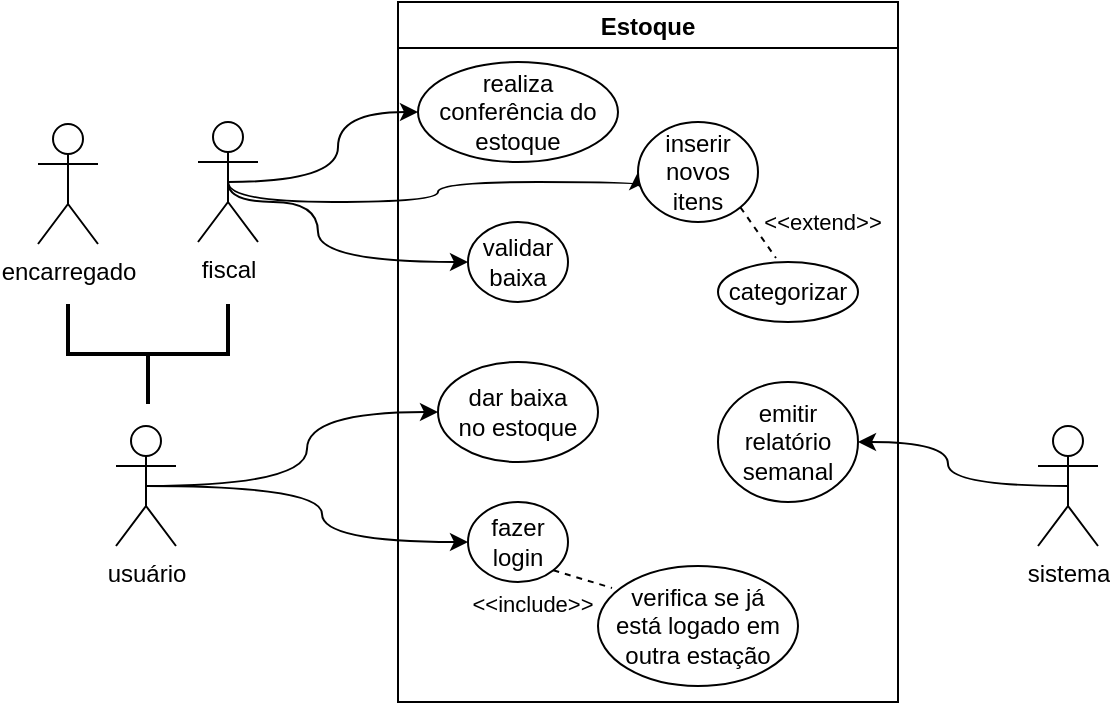 <mxfile version="21.5.0" type="github">
  <diagram name="Página-1" id="X39TojkY8iBn4ahe2Nj1">
    <mxGraphModel dx="880" dy="442" grid="1" gridSize="10" guides="1" tooltips="1" connect="1" arrows="1" fold="1" page="1" pageScale="1" pageWidth="827" pageHeight="1169" math="0" shadow="0">
      <root>
        <mxCell id="0" />
        <mxCell id="1" parent="0" />
        <mxCell id="yr2MY-1vxTGB4oP1AQXV-1" value="encarregado" style="shape=umlActor;verticalLabelPosition=bottom;verticalAlign=top;html=1;" vertex="1" parent="1">
          <mxGeometry x="130" y="81" width="30" height="60" as="geometry" />
        </mxCell>
        <mxCell id="yr2MY-1vxTGB4oP1AQXV-23" style="edgeStyle=orthogonalEdgeStyle;rounded=0;orthogonalLoop=1;jettySize=auto;html=1;exitX=0.5;exitY=0.5;exitDx=0;exitDy=0;exitPerimeter=0;entryX=0;entryY=0.5;entryDx=0;entryDy=0;curved=1;" edge="1" parent="1" source="yr2MY-1vxTGB4oP1AQXV-2" target="yr2MY-1vxTGB4oP1AQXV-16">
          <mxGeometry relative="1" as="geometry" />
        </mxCell>
        <mxCell id="yr2MY-1vxTGB4oP1AQXV-24" style="edgeStyle=orthogonalEdgeStyle;rounded=0;orthogonalLoop=1;jettySize=auto;html=1;exitX=0.5;exitY=0.5;exitDx=0;exitDy=0;exitPerimeter=0;entryX=0;entryY=0.5;entryDx=0;entryDy=0;curved=1;" edge="1" parent="1" source="yr2MY-1vxTGB4oP1AQXV-2" target="yr2MY-1vxTGB4oP1AQXV-18">
          <mxGeometry relative="1" as="geometry">
            <Array as="points">
              <mxPoint x="272" y="262" />
              <mxPoint x="272" y="290" />
            </Array>
          </mxGeometry>
        </mxCell>
        <mxCell id="yr2MY-1vxTGB4oP1AQXV-2" value="usuário" style="shape=umlActor;verticalLabelPosition=bottom;verticalAlign=top;html=1;" vertex="1" parent="1">
          <mxGeometry x="169" y="232" width="30" height="60" as="geometry" />
        </mxCell>
        <mxCell id="yr2MY-1vxTGB4oP1AQXV-20" style="edgeStyle=orthogonalEdgeStyle;rounded=0;orthogonalLoop=1;jettySize=auto;html=1;exitX=0.5;exitY=0.5;exitDx=0;exitDy=0;exitPerimeter=0;entryX=0;entryY=0.5;entryDx=0;entryDy=0;curved=1;" edge="1" parent="1" source="yr2MY-1vxTGB4oP1AQXV-3" target="yr2MY-1vxTGB4oP1AQXV-12">
          <mxGeometry relative="1" as="geometry">
            <Array as="points">
              <mxPoint x="280" y="110" />
              <mxPoint x="280" y="75" />
            </Array>
          </mxGeometry>
        </mxCell>
        <mxCell id="yr2MY-1vxTGB4oP1AQXV-21" style="edgeStyle=orthogonalEdgeStyle;rounded=0;orthogonalLoop=1;jettySize=auto;html=1;exitX=0.5;exitY=0.5;exitDx=0;exitDy=0;exitPerimeter=0;entryX=0;entryY=0.5;entryDx=0;entryDy=0;curved=1;" edge="1" parent="1" source="yr2MY-1vxTGB4oP1AQXV-3" target="yr2MY-1vxTGB4oP1AQXV-13">
          <mxGeometry relative="1" as="geometry">
            <Array as="points">
              <mxPoint x="225" y="120" />
              <mxPoint x="330" y="120" />
              <mxPoint x="330" y="110" />
              <mxPoint x="430" y="110" />
            </Array>
          </mxGeometry>
        </mxCell>
        <mxCell id="yr2MY-1vxTGB4oP1AQXV-22" style="edgeStyle=orthogonalEdgeStyle;rounded=0;orthogonalLoop=1;jettySize=auto;html=1;exitX=0.5;exitY=0.5;exitDx=0;exitDy=0;exitPerimeter=0;entryX=0;entryY=0.5;entryDx=0;entryDy=0;curved=1;" edge="1" parent="1" source="yr2MY-1vxTGB4oP1AQXV-3" target="yr2MY-1vxTGB4oP1AQXV-14">
          <mxGeometry relative="1" as="geometry">
            <Array as="points">
              <mxPoint x="225" y="120" />
              <mxPoint x="270" y="120" />
              <mxPoint x="270" y="150" />
            </Array>
          </mxGeometry>
        </mxCell>
        <mxCell id="yr2MY-1vxTGB4oP1AQXV-3" value="fiscal" style="shape=umlActor;verticalLabelPosition=bottom;verticalAlign=top;html=1;" vertex="1" parent="1">
          <mxGeometry x="210" y="80" width="30" height="60" as="geometry" />
        </mxCell>
        <mxCell id="yr2MY-1vxTGB4oP1AQXV-9" value="" style="strokeWidth=2;html=1;shape=mxgraph.flowchart.annotation_2;align=left;labelPosition=right;pointerEvents=1;direction=north;" vertex="1" parent="1">
          <mxGeometry x="145" y="171" width="80" height="50" as="geometry" />
        </mxCell>
        <mxCell id="yr2MY-1vxTGB4oP1AQXV-26" style="edgeStyle=orthogonalEdgeStyle;rounded=0;orthogonalLoop=1;jettySize=auto;html=1;exitX=0.5;exitY=0.5;exitDx=0;exitDy=0;exitPerimeter=0;entryX=1;entryY=0.5;entryDx=0;entryDy=0;curved=1;" edge="1" parent="1" source="yr2MY-1vxTGB4oP1AQXV-10" target="yr2MY-1vxTGB4oP1AQXV-17">
          <mxGeometry relative="1" as="geometry" />
        </mxCell>
        <mxCell id="yr2MY-1vxTGB4oP1AQXV-10" value="sistema" style="shape=umlActor;verticalLabelPosition=bottom;verticalAlign=top;html=1;" vertex="1" parent="1">
          <mxGeometry x="630" y="232" width="30" height="60" as="geometry" />
        </mxCell>
        <mxCell id="yr2MY-1vxTGB4oP1AQXV-11" value="Estoque" style="swimlane;" vertex="1" parent="1">
          <mxGeometry x="310" y="20" width="250" height="350" as="geometry" />
        </mxCell>
        <mxCell id="yr2MY-1vxTGB4oP1AQXV-12" value="realiza conferência do estoque" style="ellipse;whiteSpace=wrap;html=1;align=center;newEdgeStyle={&quot;edgeStyle&quot;:&quot;entityRelationEdgeStyle&quot;,&quot;startArrow&quot;:&quot;none&quot;,&quot;endArrow&quot;:&quot;none&quot;,&quot;segment&quot;:10,&quot;curved&quot;:1,&quot;sourcePerimeterSpacing&quot;:0,&quot;targetPerimeterSpacing&quot;:0};treeFolding=1;treeMoving=1;" vertex="1" parent="yr2MY-1vxTGB4oP1AQXV-11">
          <mxGeometry x="10" y="30" width="100" height="50" as="geometry" />
        </mxCell>
        <mxCell id="yr2MY-1vxTGB4oP1AQXV-28" style="rounded=0;orthogonalLoop=1;jettySize=auto;html=1;startArrow=none;endArrow=none;segment=10;sourcePerimeterSpacing=0;targetPerimeterSpacing=0;exitX=1;exitY=1;exitDx=0;exitDy=0;entryX=0.414;entryY=-0.067;entryDx=0;entryDy=0;entryPerimeter=0;dashed=1;" edge="1" parent="yr2MY-1vxTGB4oP1AQXV-11" source="yr2MY-1vxTGB4oP1AQXV-13" target="yr2MY-1vxTGB4oP1AQXV-15">
          <mxGeometry relative="1" as="geometry" />
        </mxCell>
        <mxCell id="yr2MY-1vxTGB4oP1AQXV-13" value="&lt;div&gt;inserir&lt;/div&gt;&lt;div&gt;novos&lt;/div&gt;&lt;div&gt;itens&lt;/div&gt;" style="ellipse;whiteSpace=wrap;html=1;align=center;newEdgeStyle={&quot;edgeStyle&quot;:&quot;entityRelationEdgeStyle&quot;,&quot;startArrow&quot;:&quot;none&quot;,&quot;endArrow&quot;:&quot;none&quot;,&quot;segment&quot;:10,&quot;curved&quot;:1,&quot;sourcePerimeterSpacing&quot;:0,&quot;targetPerimeterSpacing&quot;:0};treeFolding=1;treeMoving=1;" vertex="1" parent="yr2MY-1vxTGB4oP1AQXV-11">
          <mxGeometry x="120" y="60" width="60" height="50" as="geometry" />
        </mxCell>
        <mxCell id="yr2MY-1vxTGB4oP1AQXV-14" value="&lt;div&gt;validar&lt;/div&gt;&lt;div&gt;baixa&lt;br&gt;&lt;/div&gt;" style="ellipse;whiteSpace=wrap;html=1;align=center;newEdgeStyle={&quot;edgeStyle&quot;:&quot;entityRelationEdgeStyle&quot;,&quot;startArrow&quot;:&quot;none&quot;,&quot;endArrow&quot;:&quot;none&quot;,&quot;segment&quot;:10,&quot;curved&quot;:1,&quot;sourcePerimeterSpacing&quot;:0,&quot;targetPerimeterSpacing&quot;:0};treeFolding=1;treeMoving=1;" vertex="1" parent="yr2MY-1vxTGB4oP1AQXV-11">
          <mxGeometry x="35" y="110" width="50" height="40" as="geometry" />
        </mxCell>
        <mxCell id="yr2MY-1vxTGB4oP1AQXV-15" value="categorizar" style="ellipse;whiteSpace=wrap;html=1;align=center;newEdgeStyle={&quot;edgeStyle&quot;:&quot;entityRelationEdgeStyle&quot;,&quot;startArrow&quot;:&quot;none&quot;,&quot;endArrow&quot;:&quot;none&quot;,&quot;segment&quot;:10,&quot;curved&quot;:1,&quot;sourcePerimeterSpacing&quot;:0,&quot;targetPerimeterSpacing&quot;:0};treeFolding=1;treeMoving=1;" vertex="1" parent="yr2MY-1vxTGB4oP1AQXV-11">
          <mxGeometry x="160" y="130" width="70" height="30" as="geometry" />
        </mxCell>
        <mxCell id="yr2MY-1vxTGB4oP1AQXV-16" value="&lt;div&gt;dar baixa&lt;/div&gt;&lt;div&gt;no estoque&lt;br&gt;&lt;/div&gt;" style="ellipse;whiteSpace=wrap;html=1;align=center;newEdgeStyle={&quot;edgeStyle&quot;:&quot;entityRelationEdgeStyle&quot;,&quot;startArrow&quot;:&quot;none&quot;,&quot;endArrow&quot;:&quot;none&quot;,&quot;segment&quot;:10,&quot;curved&quot;:1,&quot;sourcePerimeterSpacing&quot;:0,&quot;targetPerimeterSpacing&quot;:0};treeFolding=1;treeMoving=1;" vertex="1" parent="yr2MY-1vxTGB4oP1AQXV-11">
          <mxGeometry x="20" y="180" width="80" height="50" as="geometry" />
        </mxCell>
        <mxCell id="yr2MY-1vxTGB4oP1AQXV-17" value="&lt;div&gt;emitir&lt;/div&gt;&lt;div&gt;relatório&lt;/div&gt;&lt;div&gt;semanal&lt;br&gt;&lt;/div&gt;" style="ellipse;whiteSpace=wrap;html=1;align=center;newEdgeStyle={&quot;edgeStyle&quot;:&quot;entityRelationEdgeStyle&quot;,&quot;startArrow&quot;:&quot;none&quot;,&quot;endArrow&quot;:&quot;none&quot;,&quot;segment&quot;:10,&quot;curved&quot;:1,&quot;sourcePerimeterSpacing&quot;:0,&quot;targetPerimeterSpacing&quot;:0};treeFolding=1;treeMoving=1;" vertex="1" parent="yr2MY-1vxTGB4oP1AQXV-11">
          <mxGeometry x="160" y="190" width="70" height="60" as="geometry" />
        </mxCell>
        <mxCell id="yr2MY-1vxTGB4oP1AQXV-29" style="rounded=0;orthogonalLoop=1;jettySize=auto;html=1;startArrow=none;endArrow=none;segment=10;sourcePerimeterSpacing=0;targetPerimeterSpacing=0;exitX=1;exitY=1;exitDx=0;exitDy=0;entryX=0.07;entryY=0.183;entryDx=0;entryDy=0;entryPerimeter=0;dashed=1;" edge="1" parent="yr2MY-1vxTGB4oP1AQXV-11" source="yr2MY-1vxTGB4oP1AQXV-18" target="yr2MY-1vxTGB4oP1AQXV-19">
          <mxGeometry relative="1" as="geometry" />
        </mxCell>
        <mxCell id="yr2MY-1vxTGB4oP1AQXV-18" value="&lt;div&gt;fazer&lt;/div&gt;&lt;div&gt;login&lt;br&gt;&lt;/div&gt;" style="ellipse;whiteSpace=wrap;html=1;align=center;newEdgeStyle={&quot;edgeStyle&quot;:&quot;entityRelationEdgeStyle&quot;,&quot;startArrow&quot;:&quot;none&quot;,&quot;endArrow&quot;:&quot;none&quot;,&quot;segment&quot;:10,&quot;curved&quot;:1,&quot;sourcePerimeterSpacing&quot;:0,&quot;targetPerimeterSpacing&quot;:0};treeFolding=1;treeMoving=1;" vertex="1" parent="yr2MY-1vxTGB4oP1AQXV-11">
          <mxGeometry x="35" y="250" width="50" height="40" as="geometry" />
        </mxCell>
        <mxCell id="yr2MY-1vxTGB4oP1AQXV-19" value="&lt;div&gt;verifica se já&lt;/div&gt;&lt;div&gt;está logado em&lt;/div&gt;&lt;div&gt;outra estação&lt;br&gt;&lt;/div&gt;" style="ellipse;whiteSpace=wrap;html=1;align=center;newEdgeStyle={&quot;edgeStyle&quot;:&quot;entityRelationEdgeStyle&quot;,&quot;startArrow&quot;:&quot;none&quot;,&quot;endArrow&quot;:&quot;none&quot;,&quot;segment&quot;:10,&quot;curved&quot;:1,&quot;sourcePerimeterSpacing&quot;:0,&quot;targetPerimeterSpacing&quot;:0};treeFolding=1;treeMoving=1;" vertex="1" parent="yr2MY-1vxTGB4oP1AQXV-11">
          <mxGeometry x="100" y="282" width="100" height="60" as="geometry" />
        </mxCell>
        <mxCell id="yr2MY-1vxTGB4oP1AQXV-30" value="&lt;font style=&quot;font-size: 11px;&quot;&gt;&amp;lt;&amp;lt;include&amp;gt;&amp;gt;&lt;/font&gt;" style="text;html=1;align=center;verticalAlign=middle;resizable=0;points=[];autosize=1;strokeColor=none;fillColor=none;" vertex="1" parent="yr2MY-1vxTGB4oP1AQXV-11">
          <mxGeometry x="27" y="286" width="80" height="30" as="geometry" />
        </mxCell>
        <mxCell id="yr2MY-1vxTGB4oP1AQXV-31" value="&lt;font style=&quot;font-size: 11px;&quot;&gt;&amp;lt;&amp;lt;extend&amp;gt;&amp;gt;&lt;/font&gt;" style="text;html=1;align=center;verticalAlign=middle;resizable=0;points=[];autosize=1;strokeColor=none;fillColor=none;" vertex="1" parent="yr2MY-1vxTGB4oP1AQXV-11">
          <mxGeometry x="172" y="95" width="80" height="30" as="geometry" />
        </mxCell>
      </root>
    </mxGraphModel>
  </diagram>
</mxfile>
